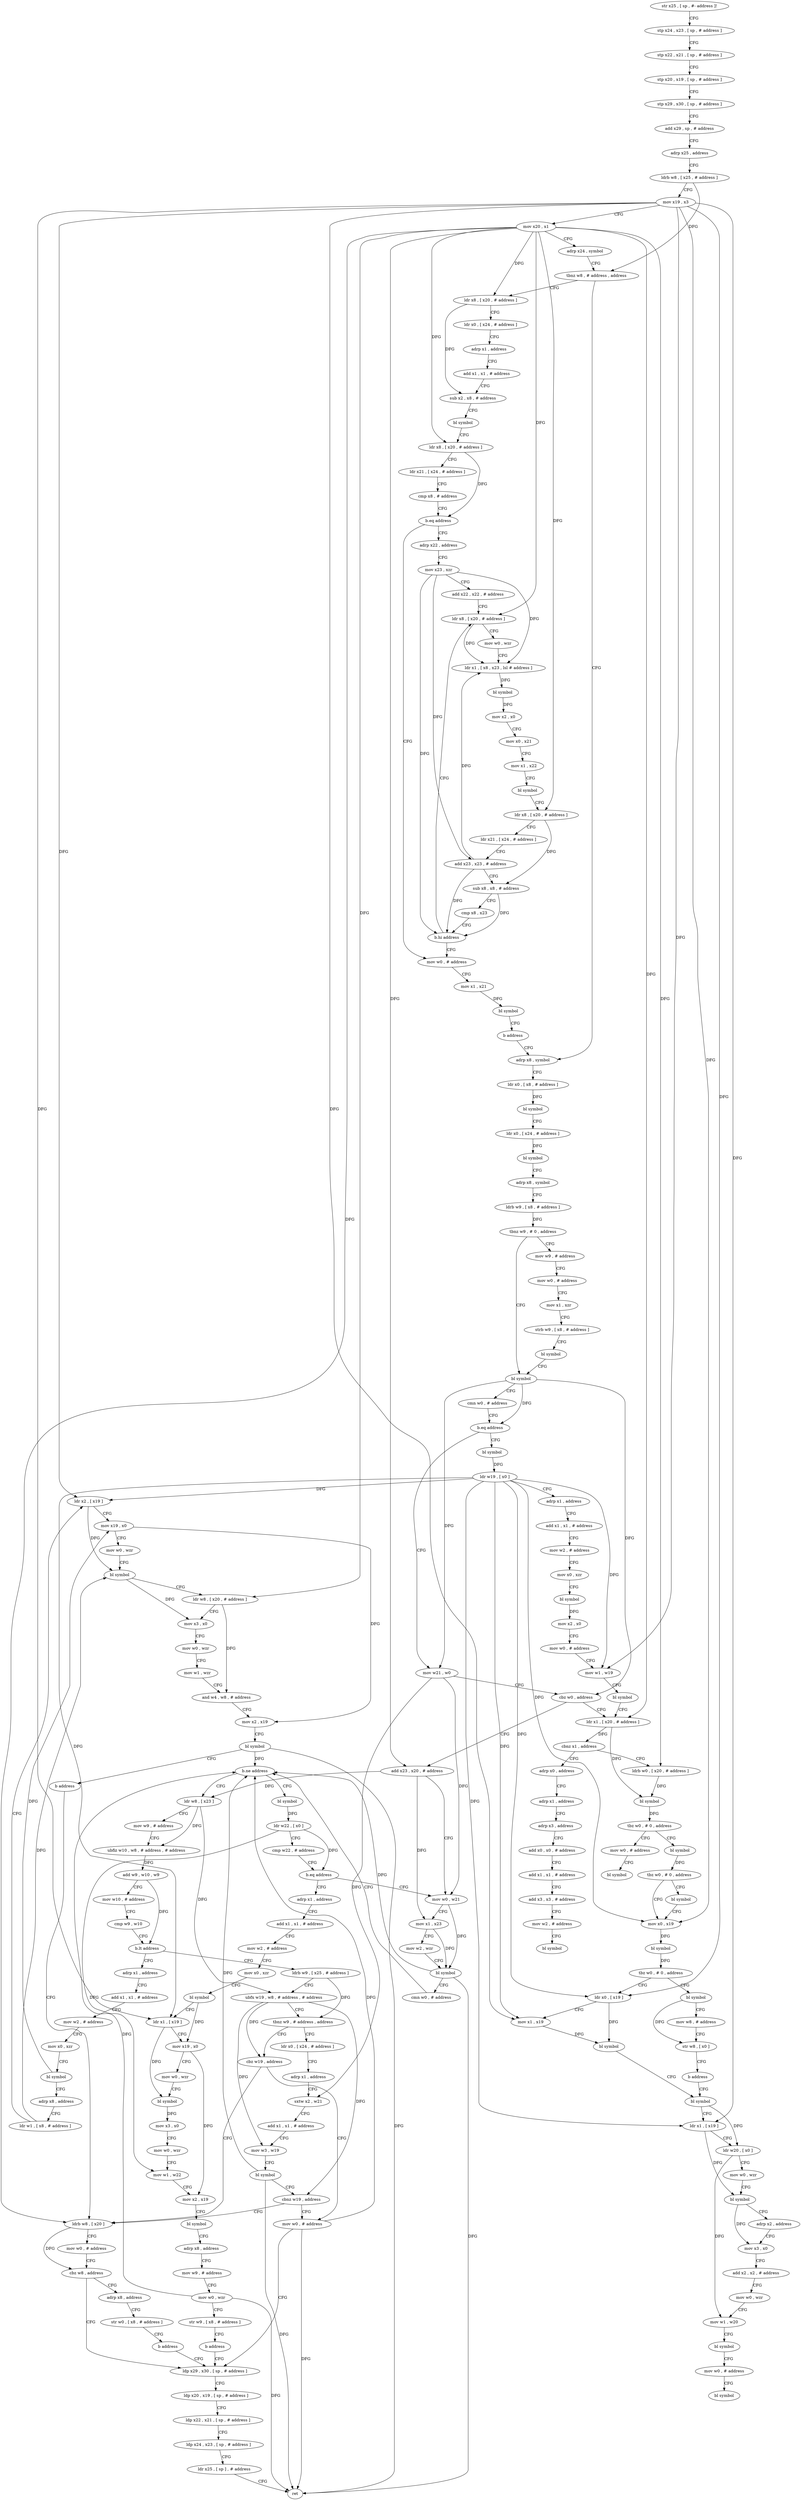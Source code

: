 digraph "func" {
"4219300" [label = "str x25 , [ sp , #- address ]!" ]
"4219304" [label = "stp x24 , x23 , [ sp , # address ]" ]
"4219308" [label = "stp x22 , x21 , [ sp , # address ]" ]
"4219312" [label = "stp x20 , x19 , [ sp , # address ]" ]
"4219316" [label = "stp x29 , x30 , [ sp , # address ]" ]
"4219320" [label = "add x29 , sp , # address" ]
"4219324" [label = "adrp x25 , address" ]
"4219328" [label = "ldrb w8 , [ x25 , # address ]" ]
"4219332" [label = "mov x19 , x3" ]
"4219336" [label = "mov x20 , x1" ]
"4219340" [label = "adrp x24 , symbol" ]
"4219344" [label = "tbnz w8 , # address , address" ]
"4219684" [label = "ldr x8 , [ x20 , # address ]" ]
"4219348" [label = "adrp x8 , symbol" ]
"4219688" [label = "ldr x0 , [ x24 , # address ]" ]
"4219692" [label = "adrp x1 , address" ]
"4219696" [label = "add x1 , x1 , # address" ]
"4219700" [label = "sub x2 , x8 , # address" ]
"4219704" [label = "bl symbol" ]
"4219708" [label = "ldr x8 , [ x20 , # address ]" ]
"4219712" [label = "ldr x21 , [ x24 , # address ]" ]
"4219716" [label = "cmp x8 , # address" ]
"4219720" [label = "b.eq address" ]
"4219792" [label = "mov w0 , # address" ]
"4219724" [label = "adrp x22 , address" ]
"4219352" [label = "ldr x0 , [ x8 , # address ]" ]
"4219356" [label = "bl symbol" ]
"4219360" [label = "ldr x0 , [ x24 , # address ]" ]
"4219364" [label = "bl symbol" ]
"4219368" [label = "adrp x8 , symbol" ]
"4219372" [label = "ldrb w9 , [ x8 , # address ]" ]
"4219376" [label = "tbnz w9 , # 0 , address" ]
"4219400" [label = "bl symbol" ]
"4219380" [label = "mov w9 , # address" ]
"4219796" [label = "mov x1 , x21" ]
"4219800" [label = "bl symbol" ]
"4219804" [label = "b address" ]
"4219728" [label = "mov x23 , xzr" ]
"4219732" [label = "add x22 , x22 , # address" ]
"4219736" [label = "ldr x8 , [ x20 , # address ]" ]
"4219404" [label = "cmn w0 , # address" ]
"4219408" [label = "b.eq address" ]
"4219864" [label = "bl symbol" ]
"4219412" [label = "mov w21 , w0" ]
"4219384" [label = "mov w0 , # address" ]
"4219388" [label = "mov x1 , xzr" ]
"4219392" [label = "strb w9 , [ x8 , # address ]" ]
"4219396" [label = "bl symbol" ]
"4219740" [label = "mov w0 , wzr" ]
"4219744" [label = "ldr x1 , [ x8 , x23 , lsl # address ]" ]
"4219748" [label = "bl symbol" ]
"4219752" [label = "mov x2 , x0" ]
"4219756" [label = "mov x0 , x21" ]
"4219760" [label = "mov x1 , x22" ]
"4219764" [label = "bl symbol" ]
"4219768" [label = "ldr x8 , [ x20 , # address ]" ]
"4219772" [label = "ldr x21 , [ x24 , # address ]" ]
"4219776" [label = "add x23 , x23 , # address" ]
"4219780" [label = "sub x8 , x8 , # address" ]
"4219784" [label = "cmp x8 , x23" ]
"4219788" [label = "b.hi address" ]
"4219868" [label = "ldr w19 , [ x0 ]" ]
"4219872" [label = "adrp x1 , address" ]
"4219876" [label = "add x1 , x1 , # address" ]
"4219880" [label = "mov w2 , # address" ]
"4219884" [label = "mov x0 , xzr" ]
"4219888" [label = "bl symbol" ]
"4219892" [label = "mov x2 , x0" ]
"4219896" [label = "mov w0 , # address" ]
"4219900" [label = "mov w1 , w19" ]
"4219904" [label = "bl symbol" ]
"4219908" [label = "ldr x1 , [ x20 , # address ]" ]
"4219416" [label = "cbz w0 , address" ]
"4219420" [label = "add x23 , x20 , # address" ]
"4219948" [label = "ldrb w0 , [ x20 , # address ]" ]
"4219952" [label = "bl symbol" ]
"4219956" [label = "tbz w0 , # 0 , address" ]
"4220000" [label = "mov w0 , # address" ]
"4219960" [label = "bl symbol" ]
"4219916" [label = "adrp x0 , address" ]
"4219920" [label = "adrp x1 , address" ]
"4219924" [label = "adrp x3 , address" ]
"4219928" [label = "add x0 , x0 , # address" ]
"4219932" [label = "add x1 , x1 , # address" ]
"4219936" [label = "add x3 , x3 , # address" ]
"4219940" [label = "mov w2 , # address" ]
"4219944" [label = "bl symbol" ]
"4219912" [label = "cbnz x1 , address" ]
"4219424" [label = "mov w0 , w21" ]
"4220004" [label = "bl symbol" ]
"4219964" [label = "tbz w0 , # 0 , address" ]
"4219972" [label = "mov x0 , x19" ]
"4219968" [label = "bl symbol" ]
"4219540" [label = "ldr w8 , [ x23 ]" ]
"4219544" [label = "mov w9 , # address" ]
"4219548" [label = "ubfiz w10 , w8 , # address , # address" ]
"4219552" [label = "add w9 , w10 , w9" ]
"4219556" [label = "mov w10 , # address" ]
"4219560" [label = "cmp w9 , w10" ]
"4219564" [label = "b.lt address" ]
"4219644" [label = "ldrb w9 , [ x25 , # address ]" ]
"4219568" [label = "adrp x1 , address" ]
"4219448" [label = "bl symbol" ]
"4219452" [label = "ldr w22 , [ x0 ]" ]
"4219456" [label = "cmp w22 , # address" ]
"4219460" [label = "b.eq address" ]
"4219464" [label = "adrp x1 , address" ]
"4219976" [label = "bl symbol" ]
"4219980" [label = "tbz w0 , # 0 , address" ]
"4220008" [label = "ldr x0 , [ x19 ]" ]
"4219984" [label = "bl symbol" ]
"4219648" [label = "ubfx w19 , w8 , # address , # address" ]
"4219652" [label = "tbnz w9 , # address , address" ]
"4219808" [label = "ldr x0 , [ x24 , # address ]" ]
"4219656" [label = "cbz w19 , address" ]
"4219572" [label = "add x1 , x1 , # address" ]
"4219576" [label = "mov w2 , # address" ]
"4219580" [label = "mov x0 , xzr" ]
"4219584" [label = "bl symbol" ]
"4219588" [label = "adrp x8 , address" ]
"4219592" [label = "ldr w1 , [ x8 , # address ]" ]
"4219596" [label = "ldr x2 , [ x19 ]" ]
"4219600" [label = "mov x19 , x0" ]
"4219604" [label = "mov w0 , wzr" ]
"4219608" [label = "bl symbol" ]
"4219612" [label = "ldr w8 , [ x20 , # address ]" ]
"4219616" [label = "mov x3 , x0" ]
"4219620" [label = "mov w0 , wzr" ]
"4219624" [label = "mov w1 , wzr" ]
"4219628" [label = "and w4 , w8 , # address" ]
"4219632" [label = "mov x2 , x19" ]
"4219636" [label = "bl symbol" ]
"4219640" [label = "b address" ]
"4219660" [label = "ldrb w8 , [ x20 ]" ]
"4219428" [label = "mov x1 , x23" ]
"4219432" [label = "mov w2 , wzr" ]
"4219436" [label = "bl symbol" ]
"4219440" [label = "cmn w0 , # address" ]
"4219444" [label = "b.ne address" ]
"4219468" [label = "add x1 , x1 , # address" ]
"4219472" [label = "mov w2 , # address" ]
"4219476" [label = "mov x0 , xzr" ]
"4219480" [label = "bl symbol" ]
"4219484" [label = "ldr x1 , [ x19 ]" ]
"4219488" [label = "mov x19 , x0" ]
"4219492" [label = "mov w0 , wzr" ]
"4219496" [label = "bl symbol" ]
"4219500" [label = "mov x3 , x0" ]
"4219504" [label = "mov w0 , wzr" ]
"4219508" [label = "mov w1 , w22" ]
"4219512" [label = "mov x2 , x19" ]
"4219516" [label = "bl symbol" ]
"4219520" [label = "adrp x8 , address" ]
"4219524" [label = "mov w9 , # address" ]
"4219528" [label = "mov w0 , wzr" ]
"4219532" [label = "str w9 , [ x8 , # address ]" ]
"4219536" [label = "b address" ]
"4219840" [label = "ldp x29 , x30 , [ sp , # address ]" ]
"4220012" [label = "mov x1 , x19" ]
"4220016" [label = "bl symbol" ]
"4220020" [label = "bl symbol" ]
"4219988" [label = "mov w8 , # address" ]
"4219992" [label = "str w8 , [ x0 ]" ]
"4219996" [label = "b address" ]
"4219812" [label = "adrp x1 , address" ]
"4219816" [label = "sxtw x2 , w21" ]
"4219820" [label = "add x1 , x1 , # address" ]
"4219824" [label = "mov w3 , w19" ]
"4219828" [label = "bl symbol" ]
"4219832" [label = "cbnz w19 , address" ]
"4219836" [label = "mov w0 , # address" ]
"4219664" [label = "mov w0 , # address" ]
"4219668" [label = "cbz w8 , address" ]
"4219672" [label = "adrp x8 , address" ]
"4219844" [label = "ldp x20 , x19 , [ sp , # address ]" ]
"4219848" [label = "ldp x22 , x21 , [ sp , # address ]" ]
"4219852" [label = "ldp x24 , x23 , [ sp , # address ]" ]
"4219856" [label = "ldr x25 , [ sp ] , # address" ]
"4219860" [label = "ret" ]
"4220024" [label = "ldr x1 , [ x19 ]" ]
"4220028" [label = "ldr w20 , [ x0 ]" ]
"4220032" [label = "mov w0 , wzr" ]
"4220036" [label = "bl symbol" ]
"4220040" [label = "adrp x2 , address" ]
"4220044" [label = "mov x3 , x0" ]
"4220048" [label = "add x2 , x2 , # address" ]
"4220052" [label = "mov w0 , wzr" ]
"4220056" [label = "mov w1 , w20" ]
"4220060" [label = "bl symbol" ]
"4220064" [label = "mov w0 , # address" ]
"4220068" [label = "bl symbol" ]
"4219676" [label = "str w0 , [ x8 , # address ]" ]
"4219680" [label = "b address" ]
"4219300" -> "4219304" [ label = "CFG" ]
"4219304" -> "4219308" [ label = "CFG" ]
"4219308" -> "4219312" [ label = "CFG" ]
"4219312" -> "4219316" [ label = "CFG" ]
"4219316" -> "4219320" [ label = "CFG" ]
"4219320" -> "4219324" [ label = "CFG" ]
"4219324" -> "4219328" [ label = "CFG" ]
"4219328" -> "4219332" [ label = "CFG" ]
"4219328" -> "4219344" [ label = "DFG" ]
"4219332" -> "4219336" [ label = "CFG" ]
"4219332" -> "4219900" [ label = "DFG" ]
"4219332" -> "4219972" [ label = "DFG" ]
"4219332" -> "4219596" [ label = "DFG" ]
"4219332" -> "4219484" [ label = "DFG" ]
"4219332" -> "4220008" [ label = "DFG" ]
"4219332" -> "4220012" [ label = "DFG" ]
"4219332" -> "4220024" [ label = "DFG" ]
"4219336" -> "4219340" [ label = "CFG" ]
"4219336" -> "4219684" [ label = "DFG" ]
"4219336" -> "4219708" [ label = "DFG" ]
"4219336" -> "4219736" [ label = "DFG" ]
"4219336" -> "4219768" [ label = "DFG" ]
"4219336" -> "4219908" [ label = "DFG" ]
"4219336" -> "4219420" [ label = "DFG" ]
"4219336" -> "4219948" [ label = "DFG" ]
"4219336" -> "4219612" [ label = "DFG" ]
"4219336" -> "4219660" [ label = "DFG" ]
"4219340" -> "4219344" [ label = "CFG" ]
"4219344" -> "4219684" [ label = "CFG" ]
"4219344" -> "4219348" [ label = "CFG" ]
"4219684" -> "4219688" [ label = "CFG" ]
"4219684" -> "4219700" [ label = "DFG" ]
"4219348" -> "4219352" [ label = "CFG" ]
"4219688" -> "4219692" [ label = "CFG" ]
"4219692" -> "4219696" [ label = "CFG" ]
"4219696" -> "4219700" [ label = "CFG" ]
"4219700" -> "4219704" [ label = "CFG" ]
"4219704" -> "4219708" [ label = "CFG" ]
"4219708" -> "4219712" [ label = "CFG" ]
"4219708" -> "4219720" [ label = "DFG" ]
"4219712" -> "4219716" [ label = "CFG" ]
"4219716" -> "4219720" [ label = "CFG" ]
"4219720" -> "4219792" [ label = "CFG" ]
"4219720" -> "4219724" [ label = "CFG" ]
"4219792" -> "4219796" [ label = "CFG" ]
"4219724" -> "4219728" [ label = "CFG" ]
"4219352" -> "4219356" [ label = "DFG" ]
"4219356" -> "4219360" [ label = "CFG" ]
"4219360" -> "4219364" [ label = "DFG" ]
"4219364" -> "4219368" [ label = "CFG" ]
"4219368" -> "4219372" [ label = "CFG" ]
"4219372" -> "4219376" [ label = "DFG" ]
"4219376" -> "4219400" [ label = "CFG" ]
"4219376" -> "4219380" [ label = "CFG" ]
"4219400" -> "4219404" [ label = "CFG" ]
"4219400" -> "4219408" [ label = "DFG" ]
"4219400" -> "4219412" [ label = "DFG" ]
"4219400" -> "4219416" [ label = "DFG" ]
"4219380" -> "4219384" [ label = "CFG" ]
"4219796" -> "4219800" [ label = "DFG" ]
"4219800" -> "4219804" [ label = "CFG" ]
"4219804" -> "4219348" [ label = "CFG" ]
"4219728" -> "4219732" [ label = "CFG" ]
"4219728" -> "4219744" [ label = "DFG" ]
"4219728" -> "4219776" [ label = "DFG" ]
"4219728" -> "4219788" [ label = "DFG" ]
"4219732" -> "4219736" [ label = "CFG" ]
"4219736" -> "4219740" [ label = "CFG" ]
"4219736" -> "4219744" [ label = "DFG" ]
"4219404" -> "4219408" [ label = "CFG" ]
"4219408" -> "4219864" [ label = "CFG" ]
"4219408" -> "4219412" [ label = "CFG" ]
"4219864" -> "4219868" [ label = "DFG" ]
"4219412" -> "4219416" [ label = "CFG" ]
"4219412" -> "4219424" [ label = "DFG" ]
"4219412" -> "4219816" [ label = "DFG" ]
"4219384" -> "4219388" [ label = "CFG" ]
"4219388" -> "4219392" [ label = "CFG" ]
"4219392" -> "4219396" [ label = "CFG" ]
"4219396" -> "4219400" [ label = "CFG" ]
"4219740" -> "4219744" [ label = "CFG" ]
"4219744" -> "4219748" [ label = "DFG" ]
"4219748" -> "4219752" [ label = "DFG" ]
"4219752" -> "4219756" [ label = "CFG" ]
"4219756" -> "4219760" [ label = "CFG" ]
"4219760" -> "4219764" [ label = "CFG" ]
"4219764" -> "4219768" [ label = "CFG" ]
"4219768" -> "4219772" [ label = "CFG" ]
"4219768" -> "4219780" [ label = "DFG" ]
"4219772" -> "4219776" [ label = "CFG" ]
"4219776" -> "4219780" [ label = "CFG" ]
"4219776" -> "4219744" [ label = "DFG" ]
"4219776" -> "4219788" [ label = "DFG" ]
"4219780" -> "4219784" [ label = "CFG" ]
"4219780" -> "4219788" [ label = "DFG" ]
"4219784" -> "4219788" [ label = "CFG" ]
"4219788" -> "4219736" [ label = "CFG" ]
"4219788" -> "4219792" [ label = "CFG" ]
"4219868" -> "4219872" [ label = "CFG" ]
"4219868" -> "4219900" [ label = "DFG" ]
"4219868" -> "4219972" [ label = "DFG" ]
"4219868" -> "4219596" [ label = "DFG" ]
"4219868" -> "4219484" [ label = "DFG" ]
"4219868" -> "4220008" [ label = "DFG" ]
"4219868" -> "4220012" [ label = "DFG" ]
"4219868" -> "4220024" [ label = "DFG" ]
"4219872" -> "4219876" [ label = "CFG" ]
"4219876" -> "4219880" [ label = "CFG" ]
"4219880" -> "4219884" [ label = "CFG" ]
"4219884" -> "4219888" [ label = "CFG" ]
"4219888" -> "4219892" [ label = "DFG" ]
"4219892" -> "4219896" [ label = "CFG" ]
"4219896" -> "4219900" [ label = "CFG" ]
"4219900" -> "4219904" [ label = "CFG" ]
"4219904" -> "4219908" [ label = "CFG" ]
"4219908" -> "4219912" [ label = "DFG" ]
"4219908" -> "4219952" [ label = "DFG" ]
"4219416" -> "4219908" [ label = "CFG" ]
"4219416" -> "4219420" [ label = "CFG" ]
"4219420" -> "4219424" [ label = "CFG" ]
"4219420" -> "4219428" [ label = "DFG" ]
"4219420" -> "4219540" [ label = "DFG" ]
"4219948" -> "4219952" [ label = "DFG" ]
"4219952" -> "4219956" [ label = "DFG" ]
"4219956" -> "4220000" [ label = "CFG" ]
"4219956" -> "4219960" [ label = "CFG" ]
"4220000" -> "4220004" [ label = "CFG" ]
"4219960" -> "4219964" [ label = "DFG" ]
"4219916" -> "4219920" [ label = "CFG" ]
"4219920" -> "4219924" [ label = "CFG" ]
"4219924" -> "4219928" [ label = "CFG" ]
"4219928" -> "4219932" [ label = "CFG" ]
"4219932" -> "4219936" [ label = "CFG" ]
"4219936" -> "4219940" [ label = "CFG" ]
"4219940" -> "4219944" [ label = "CFG" ]
"4219912" -> "4219948" [ label = "CFG" ]
"4219912" -> "4219916" [ label = "CFG" ]
"4219424" -> "4219428" [ label = "CFG" ]
"4219424" -> "4219436" [ label = "DFG" ]
"4219964" -> "4219972" [ label = "CFG" ]
"4219964" -> "4219968" [ label = "CFG" ]
"4219972" -> "4219976" [ label = "DFG" ]
"4219968" -> "4219972" [ label = "CFG" ]
"4219540" -> "4219544" [ label = "CFG" ]
"4219540" -> "4219548" [ label = "DFG" ]
"4219540" -> "4219648" [ label = "DFG" ]
"4219544" -> "4219548" [ label = "CFG" ]
"4219548" -> "4219552" [ label = "DFG" ]
"4219552" -> "4219556" [ label = "CFG" ]
"4219552" -> "4219564" [ label = "DFG" ]
"4219556" -> "4219560" [ label = "CFG" ]
"4219560" -> "4219564" [ label = "CFG" ]
"4219564" -> "4219644" [ label = "CFG" ]
"4219564" -> "4219568" [ label = "CFG" ]
"4219644" -> "4219648" [ label = "CFG" ]
"4219644" -> "4219652" [ label = "DFG" ]
"4219568" -> "4219572" [ label = "CFG" ]
"4219448" -> "4219452" [ label = "DFG" ]
"4219452" -> "4219456" [ label = "CFG" ]
"4219452" -> "4219460" [ label = "DFG" ]
"4219452" -> "4219508" [ label = "DFG" ]
"4219456" -> "4219460" [ label = "CFG" ]
"4219460" -> "4219424" [ label = "CFG" ]
"4219460" -> "4219464" [ label = "CFG" ]
"4219464" -> "4219468" [ label = "CFG" ]
"4219976" -> "4219980" [ label = "DFG" ]
"4219980" -> "4220008" [ label = "CFG" ]
"4219980" -> "4219984" [ label = "CFG" ]
"4220008" -> "4220012" [ label = "CFG" ]
"4220008" -> "4220016" [ label = "DFG" ]
"4219984" -> "4219988" [ label = "CFG" ]
"4219984" -> "4219992" [ label = "DFG" ]
"4219648" -> "4219652" [ label = "CFG" ]
"4219648" -> "4219824" [ label = "DFG" ]
"4219648" -> "4219832" [ label = "DFG" ]
"4219648" -> "4219656" [ label = "DFG" ]
"4219652" -> "4219808" [ label = "CFG" ]
"4219652" -> "4219656" [ label = "CFG" ]
"4219808" -> "4219812" [ label = "CFG" ]
"4219656" -> "4219836" [ label = "CFG" ]
"4219656" -> "4219660" [ label = "CFG" ]
"4219572" -> "4219576" [ label = "CFG" ]
"4219576" -> "4219580" [ label = "CFG" ]
"4219580" -> "4219584" [ label = "CFG" ]
"4219584" -> "4219588" [ label = "CFG" ]
"4219584" -> "4219600" [ label = "DFG" ]
"4219588" -> "4219592" [ label = "CFG" ]
"4219592" -> "4219596" [ label = "CFG" ]
"4219592" -> "4219608" [ label = "DFG" ]
"4219596" -> "4219600" [ label = "CFG" ]
"4219596" -> "4219608" [ label = "DFG" ]
"4219600" -> "4219604" [ label = "CFG" ]
"4219600" -> "4219632" [ label = "DFG" ]
"4219604" -> "4219608" [ label = "CFG" ]
"4219608" -> "4219612" [ label = "CFG" ]
"4219608" -> "4219616" [ label = "DFG" ]
"4219612" -> "4219616" [ label = "CFG" ]
"4219612" -> "4219628" [ label = "DFG" ]
"4219616" -> "4219620" [ label = "CFG" ]
"4219620" -> "4219624" [ label = "CFG" ]
"4219624" -> "4219628" [ label = "CFG" ]
"4219628" -> "4219632" [ label = "CFG" ]
"4219632" -> "4219636" [ label = "CFG" ]
"4219636" -> "4219640" [ label = "CFG" ]
"4219636" -> "4219444" [ label = "DFG" ]
"4219636" -> "4219860" [ label = "DFG" ]
"4219640" -> "4219660" [ label = "CFG" ]
"4219660" -> "4219664" [ label = "CFG" ]
"4219660" -> "4219668" [ label = "DFG" ]
"4219428" -> "4219432" [ label = "CFG" ]
"4219428" -> "4219436" [ label = "DFG" ]
"4219432" -> "4219436" [ label = "CFG" ]
"4219436" -> "4219440" [ label = "CFG" ]
"4219436" -> "4219444" [ label = "DFG" ]
"4219436" -> "4219860" [ label = "DFG" ]
"4219440" -> "4219444" [ label = "CFG" ]
"4219444" -> "4219540" [ label = "CFG" ]
"4219444" -> "4219448" [ label = "CFG" ]
"4219468" -> "4219472" [ label = "CFG" ]
"4219472" -> "4219476" [ label = "CFG" ]
"4219476" -> "4219480" [ label = "CFG" ]
"4219480" -> "4219484" [ label = "CFG" ]
"4219480" -> "4219488" [ label = "DFG" ]
"4219484" -> "4219488" [ label = "CFG" ]
"4219484" -> "4219496" [ label = "DFG" ]
"4219488" -> "4219492" [ label = "CFG" ]
"4219488" -> "4219512" [ label = "DFG" ]
"4219492" -> "4219496" [ label = "CFG" ]
"4219496" -> "4219500" [ label = "DFG" ]
"4219500" -> "4219504" [ label = "CFG" ]
"4219504" -> "4219508" [ label = "CFG" ]
"4219508" -> "4219512" [ label = "CFG" ]
"4219512" -> "4219516" [ label = "CFG" ]
"4219516" -> "4219520" [ label = "CFG" ]
"4219520" -> "4219524" [ label = "CFG" ]
"4219524" -> "4219528" [ label = "CFG" ]
"4219528" -> "4219532" [ label = "CFG" ]
"4219528" -> "4219444" [ label = "DFG" ]
"4219528" -> "4219860" [ label = "DFG" ]
"4219532" -> "4219536" [ label = "CFG" ]
"4219536" -> "4219840" [ label = "CFG" ]
"4219840" -> "4219844" [ label = "CFG" ]
"4220012" -> "4220016" [ label = "DFG" ]
"4220016" -> "4220020" [ label = "CFG" ]
"4220020" -> "4220024" [ label = "CFG" ]
"4220020" -> "4220028" [ label = "DFG" ]
"4219988" -> "4219992" [ label = "CFG" ]
"4219992" -> "4219996" [ label = "CFG" ]
"4219996" -> "4220020" [ label = "CFG" ]
"4219812" -> "4219816" [ label = "CFG" ]
"4219816" -> "4219820" [ label = "CFG" ]
"4219820" -> "4219824" [ label = "CFG" ]
"4219824" -> "4219828" [ label = "CFG" ]
"4219828" -> "4219832" [ label = "CFG" ]
"4219828" -> "4219444" [ label = "DFG" ]
"4219828" -> "4219860" [ label = "DFG" ]
"4219832" -> "4219660" [ label = "CFG" ]
"4219832" -> "4219836" [ label = "CFG" ]
"4219836" -> "4219840" [ label = "CFG" ]
"4219836" -> "4219444" [ label = "DFG" ]
"4219836" -> "4219860" [ label = "DFG" ]
"4219664" -> "4219668" [ label = "CFG" ]
"4219668" -> "4219840" [ label = "CFG" ]
"4219668" -> "4219672" [ label = "CFG" ]
"4219672" -> "4219676" [ label = "CFG" ]
"4219844" -> "4219848" [ label = "CFG" ]
"4219848" -> "4219852" [ label = "CFG" ]
"4219852" -> "4219856" [ label = "CFG" ]
"4219856" -> "4219860" [ label = "CFG" ]
"4220024" -> "4220028" [ label = "CFG" ]
"4220024" -> "4220036" [ label = "DFG" ]
"4220028" -> "4220032" [ label = "CFG" ]
"4220028" -> "4220056" [ label = "DFG" ]
"4220032" -> "4220036" [ label = "CFG" ]
"4220036" -> "4220040" [ label = "CFG" ]
"4220036" -> "4220044" [ label = "DFG" ]
"4220040" -> "4220044" [ label = "CFG" ]
"4220044" -> "4220048" [ label = "CFG" ]
"4220048" -> "4220052" [ label = "CFG" ]
"4220052" -> "4220056" [ label = "CFG" ]
"4220056" -> "4220060" [ label = "CFG" ]
"4220060" -> "4220064" [ label = "CFG" ]
"4220064" -> "4220068" [ label = "CFG" ]
"4219676" -> "4219680" [ label = "CFG" ]
"4219680" -> "4219840" [ label = "CFG" ]
}
